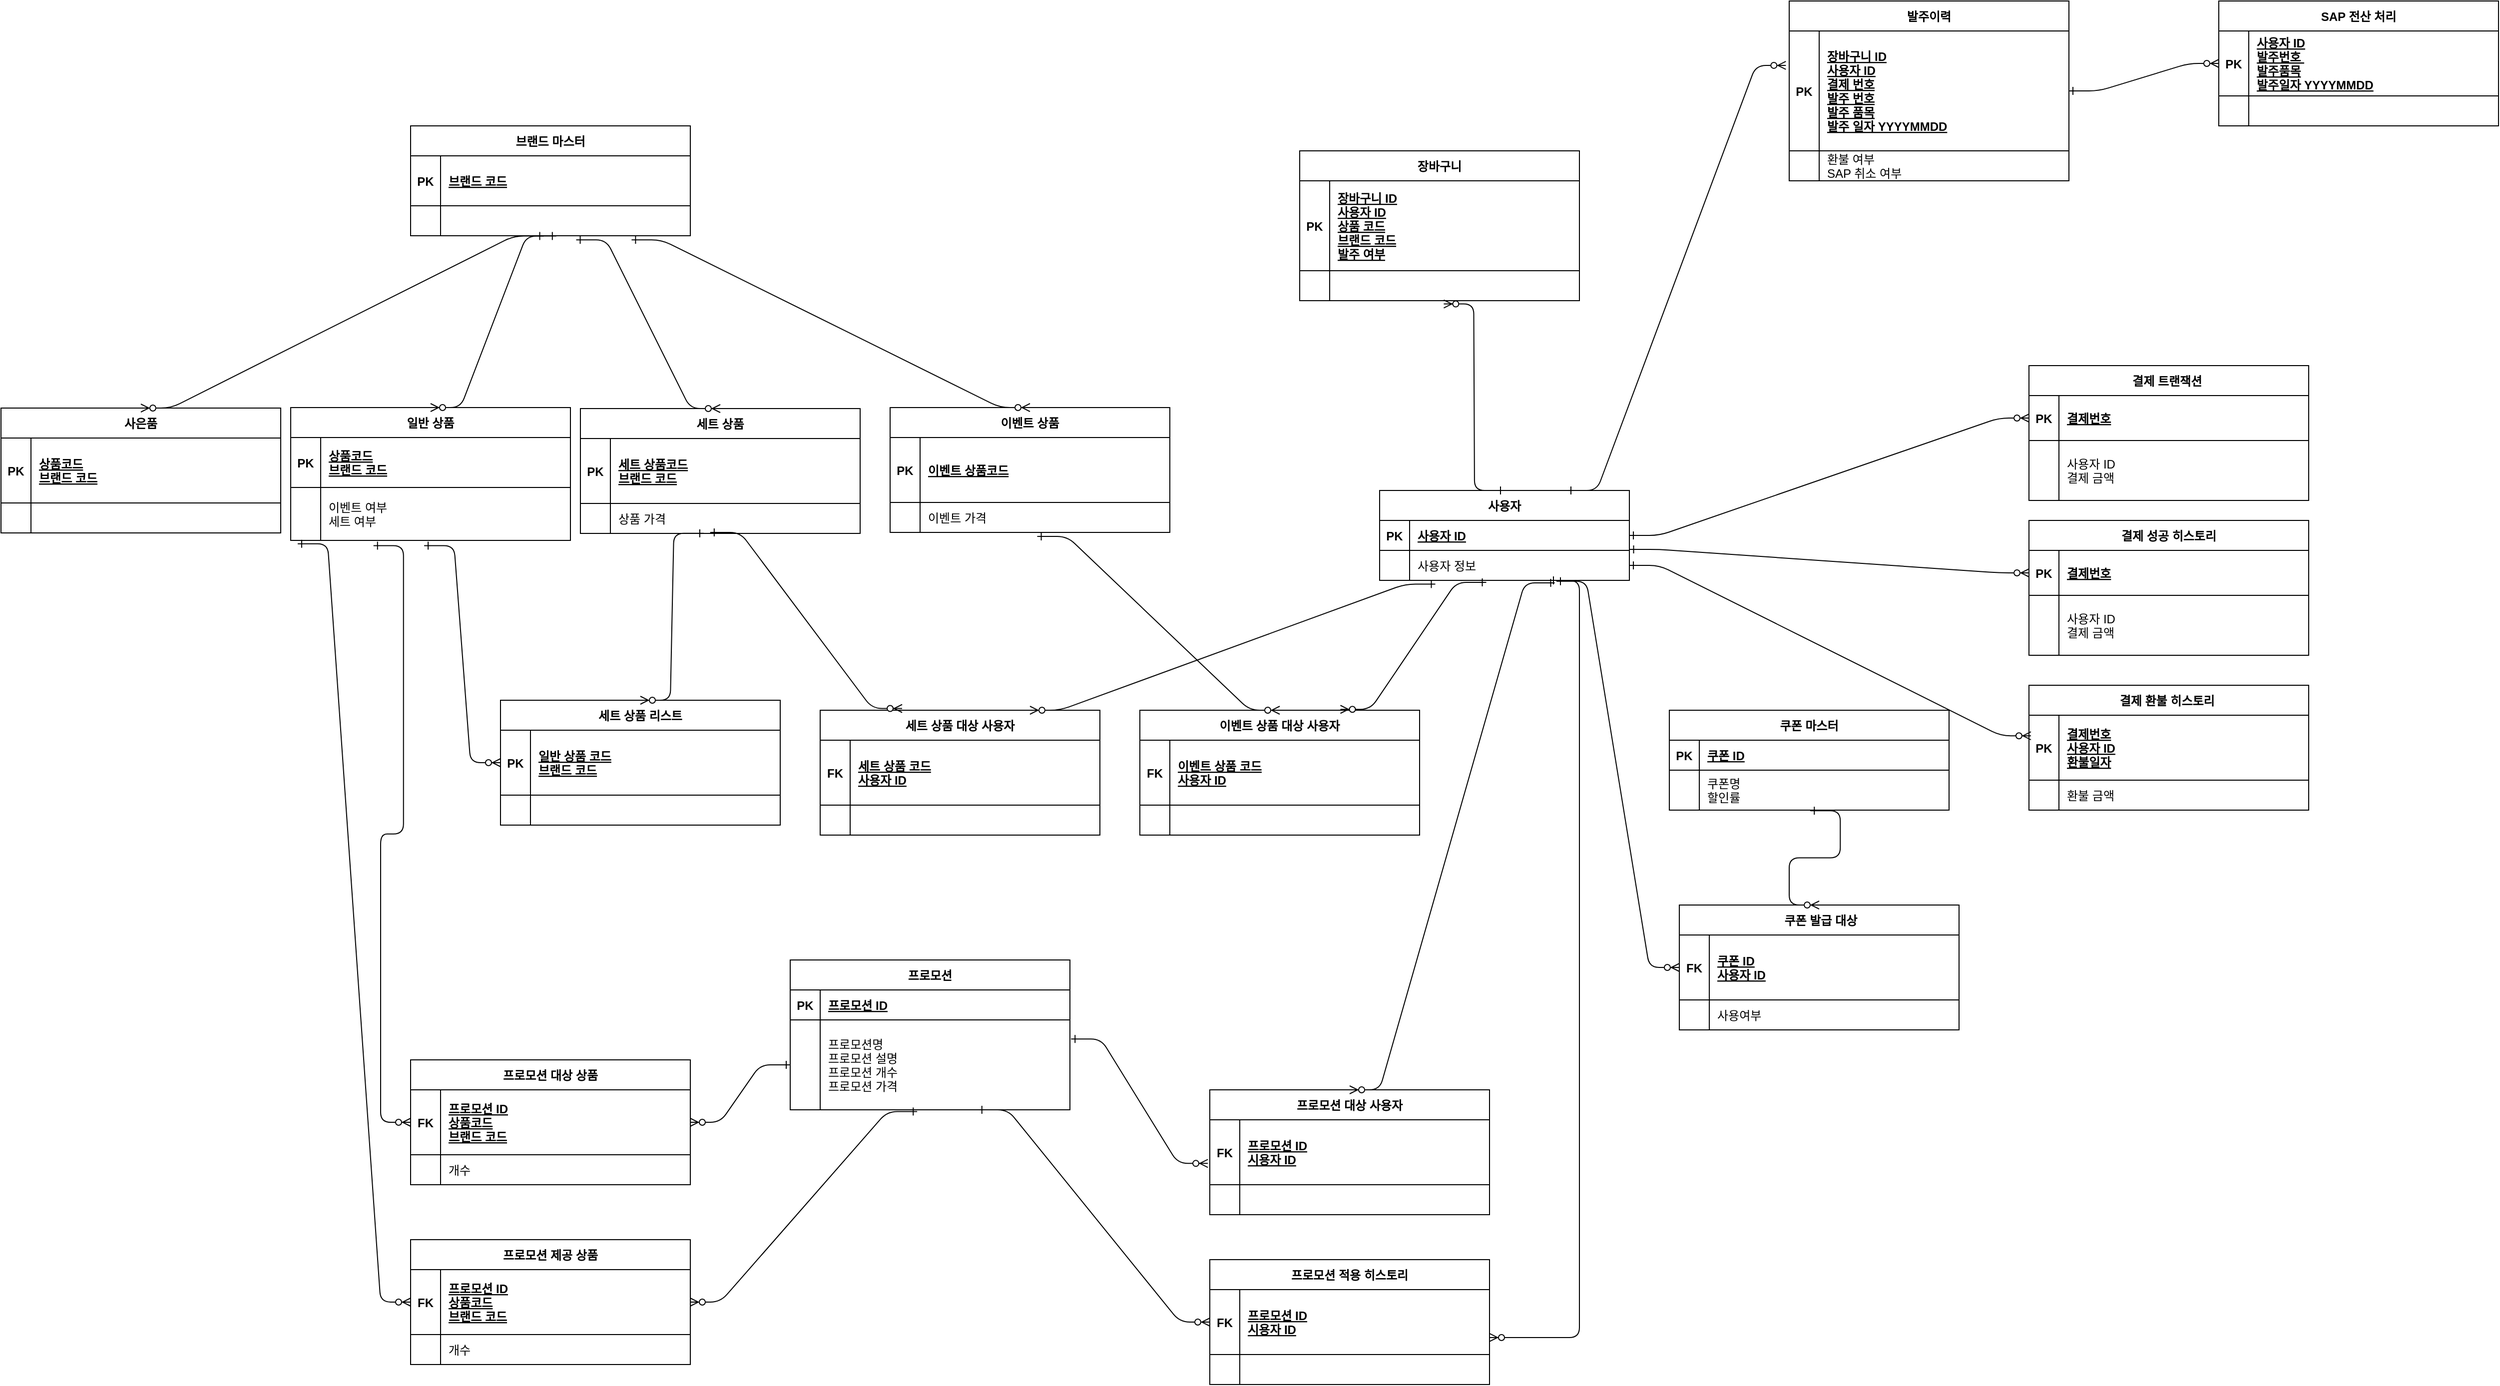 <mxfile version="20.2.6" type="device"><diagram id="R2lEEEUBdFMjLlhIrx00" name="Page-1"><mxGraphModel dx="3527" dy="1101" grid="1" gridSize="10" guides="1" tooltips="1" connect="1" arrows="1" fold="1" page="1" pageScale="1" pageWidth="850" pageHeight="1100" math="0" shadow="0" extFonts="Permanent Marker^https://fonts.googleapis.com/css?family=Permanent+Marker"><root><mxCell id="0"/><mxCell id="1" parent="0"/><mxCell id="C-vyLk0tnHw3VtMMgP7b-23" value="사용자" style="shape=table;startSize=30;container=1;collapsible=1;childLayout=tableLayout;fixedRows=1;rowLines=0;fontStyle=1;align=center;resizeLast=1;" parent="1" vertex="1"><mxGeometry x="1200" y="500" width="250" height="90" as="geometry"/></mxCell><mxCell id="C-vyLk0tnHw3VtMMgP7b-24" value="" style="shape=partialRectangle;collapsible=0;dropTarget=0;pointerEvents=0;fillColor=none;points=[[0,0.5],[1,0.5]];portConstraint=eastwest;top=0;left=0;right=0;bottom=1;" parent="C-vyLk0tnHw3VtMMgP7b-23" vertex="1"><mxGeometry y="30" width="250" height="30" as="geometry"/></mxCell><mxCell id="C-vyLk0tnHw3VtMMgP7b-25" value="PK" style="shape=partialRectangle;overflow=hidden;connectable=0;fillColor=none;top=0;left=0;bottom=0;right=0;fontStyle=1;" parent="C-vyLk0tnHw3VtMMgP7b-24" vertex="1"><mxGeometry width="30" height="30" as="geometry"><mxRectangle width="30" height="30" as="alternateBounds"/></mxGeometry></mxCell><mxCell id="C-vyLk0tnHw3VtMMgP7b-26" value="사용자 ID" style="shape=partialRectangle;overflow=hidden;connectable=0;fillColor=none;top=0;left=0;bottom=0;right=0;align=left;spacingLeft=6;fontStyle=5;" parent="C-vyLk0tnHw3VtMMgP7b-24" vertex="1"><mxGeometry x="30" width="220" height="30" as="geometry"><mxRectangle width="220" height="30" as="alternateBounds"/></mxGeometry></mxCell><mxCell id="C-vyLk0tnHw3VtMMgP7b-27" value="" style="shape=partialRectangle;collapsible=0;dropTarget=0;pointerEvents=0;fillColor=none;points=[[0,0.5],[1,0.5]];portConstraint=eastwest;top=0;left=0;right=0;bottom=0;" parent="C-vyLk0tnHw3VtMMgP7b-23" vertex="1"><mxGeometry y="60" width="250" height="30" as="geometry"/></mxCell><mxCell id="C-vyLk0tnHw3VtMMgP7b-28" value="" style="shape=partialRectangle;overflow=hidden;connectable=0;fillColor=none;top=0;left=0;bottom=0;right=0;" parent="C-vyLk0tnHw3VtMMgP7b-27" vertex="1"><mxGeometry width="30" height="30" as="geometry"><mxRectangle width="30" height="30" as="alternateBounds"/></mxGeometry></mxCell><mxCell id="C-vyLk0tnHw3VtMMgP7b-29" value="사용자 정보" style="shape=partialRectangle;overflow=hidden;connectable=0;fillColor=none;top=0;left=0;bottom=0;right=0;align=left;spacingLeft=6;" parent="C-vyLk0tnHw3VtMMgP7b-27" vertex="1"><mxGeometry x="30" width="220" height="30" as="geometry"><mxRectangle width="220" height="30" as="alternateBounds"/></mxGeometry></mxCell><mxCell id="IV7VWyqLtlEduymAiykD-1" value="결제 트랜잭션 " style="shape=table;startSize=30;container=1;collapsible=1;childLayout=tableLayout;fixedRows=1;rowLines=0;fontStyle=1;align=center;resizeLast=1;" vertex="1" parent="1"><mxGeometry x="1850" y="375" width="280" height="135" as="geometry"/></mxCell><mxCell id="IV7VWyqLtlEduymAiykD-2" value="" style="shape=partialRectangle;collapsible=0;dropTarget=0;pointerEvents=0;fillColor=none;points=[[0,0.5],[1,0.5]];portConstraint=eastwest;top=0;left=0;right=0;bottom=1;" vertex="1" parent="IV7VWyqLtlEduymAiykD-1"><mxGeometry y="30" width="280" height="45" as="geometry"/></mxCell><mxCell id="IV7VWyqLtlEduymAiykD-3" value="PK" style="shape=partialRectangle;overflow=hidden;connectable=0;fillColor=none;top=0;left=0;bottom=0;right=0;fontStyle=1;" vertex="1" parent="IV7VWyqLtlEduymAiykD-2"><mxGeometry width="30" height="45" as="geometry"><mxRectangle width="30" height="45" as="alternateBounds"/></mxGeometry></mxCell><mxCell id="IV7VWyqLtlEduymAiykD-4" value="결제번호" style="shape=partialRectangle;overflow=hidden;connectable=0;fillColor=none;top=0;left=0;bottom=0;right=0;align=left;spacingLeft=6;fontStyle=5;" vertex="1" parent="IV7VWyqLtlEduymAiykD-2"><mxGeometry x="30" width="250" height="45" as="geometry"><mxRectangle width="250" height="45" as="alternateBounds"/></mxGeometry></mxCell><mxCell id="IV7VWyqLtlEduymAiykD-5" value="" style="shape=partialRectangle;collapsible=0;dropTarget=0;pointerEvents=0;fillColor=none;points=[[0,0.5],[1,0.5]];portConstraint=eastwest;top=0;left=0;right=0;bottom=0;" vertex="1" parent="IV7VWyqLtlEduymAiykD-1"><mxGeometry y="75" width="280" height="60" as="geometry"/></mxCell><mxCell id="IV7VWyqLtlEduymAiykD-6" value="" style="shape=partialRectangle;overflow=hidden;connectable=0;fillColor=none;top=0;left=0;bottom=0;right=0;" vertex="1" parent="IV7VWyqLtlEduymAiykD-5"><mxGeometry width="30" height="60" as="geometry"><mxRectangle width="30" height="60" as="alternateBounds"/></mxGeometry></mxCell><mxCell id="IV7VWyqLtlEduymAiykD-7" value="사용자 ID&#10;결제 금액" style="shape=partialRectangle;overflow=hidden;connectable=0;fillColor=none;top=0;left=0;bottom=0;right=0;align=left;spacingLeft=6;" vertex="1" parent="IV7VWyqLtlEduymAiykD-5"><mxGeometry x="30" width="250" height="60" as="geometry"><mxRectangle width="250" height="60" as="alternateBounds"/></mxGeometry></mxCell><mxCell id="IV7VWyqLtlEduymAiykD-36" value="결제 환불 히스토리 " style="shape=table;startSize=30;container=1;collapsible=1;childLayout=tableLayout;fixedRows=1;rowLines=0;fontStyle=1;align=center;resizeLast=1;" vertex="1" parent="1"><mxGeometry x="1850" y="695" width="280" height="125" as="geometry"/></mxCell><mxCell id="IV7VWyqLtlEduymAiykD-37" value="" style="shape=partialRectangle;collapsible=0;dropTarget=0;pointerEvents=0;fillColor=none;points=[[0,0.5],[1,0.5]];portConstraint=eastwest;top=0;left=0;right=0;bottom=1;" vertex="1" parent="IV7VWyqLtlEduymAiykD-36"><mxGeometry y="30" width="280" height="65" as="geometry"/></mxCell><mxCell id="IV7VWyqLtlEduymAiykD-38" value="PK" style="shape=partialRectangle;overflow=hidden;connectable=0;fillColor=none;top=0;left=0;bottom=0;right=0;fontStyle=1;" vertex="1" parent="IV7VWyqLtlEduymAiykD-37"><mxGeometry width="30" height="65" as="geometry"><mxRectangle width="30" height="65" as="alternateBounds"/></mxGeometry></mxCell><mxCell id="IV7VWyqLtlEduymAiykD-39" value="결제번호&#10;사용자 ID&#10;환불일자" style="shape=partialRectangle;overflow=hidden;connectable=0;fillColor=none;top=0;left=0;bottom=0;right=0;align=left;spacingLeft=6;fontStyle=5;" vertex="1" parent="IV7VWyqLtlEduymAiykD-37"><mxGeometry x="30" width="250" height="65" as="geometry"><mxRectangle width="250" height="65" as="alternateBounds"/></mxGeometry></mxCell><mxCell id="IV7VWyqLtlEduymAiykD-40" value="" style="shape=partialRectangle;collapsible=0;dropTarget=0;pointerEvents=0;fillColor=none;points=[[0,0.5],[1,0.5]];portConstraint=eastwest;top=0;left=0;right=0;bottom=0;" vertex="1" parent="IV7VWyqLtlEduymAiykD-36"><mxGeometry y="95" width="280" height="30" as="geometry"/></mxCell><mxCell id="IV7VWyqLtlEduymAiykD-41" value="" style="shape=partialRectangle;overflow=hidden;connectable=0;fillColor=none;top=0;left=0;bottom=0;right=0;" vertex="1" parent="IV7VWyqLtlEduymAiykD-40"><mxGeometry width="30" height="30" as="geometry"><mxRectangle width="30" height="30" as="alternateBounds"/></mxGeometry></mxCell><mxCell id="IV7VWyqLtlEduymAiykD-42" value="환불 금액" style="shape=partialRectangle;overflow=hidden;connectable=0;fillColor=none;top=0;left=0;bottom=0;right=0;align=left;spacingLeft=6;" vertex="1" parent="IV7VWyqLtlEduymAiykD-40"><mxGeometry x="30" width="250" height="30" as="geometry"><mxRectangle width="250" height="30" as="alternateBounds"/></mxGeometry></mxCell><mxCell id="IV7VWyqLtlEduymAiykD-54" value="사은품" style="shape=table;startSize=30;container=1;collapsible=1;childLayout=tableLayout;fixedRows=1;rowLines=0;fontStyle=1;align=center;resizeLast=1;" vertex="1" parent="1"><mxGeometry x="-180" y="417.5" width="280" height="125" as="geometry"/></mxCell><mxCell id="IV7VWyqLtlEduymAiykD-55" value="" style="shape=partialRectangle;collapsible=0;dropTarget=0;pointerEvents=0;fillColor=none;points=[[0,0.5],[1,0.5]];portConstraint=eastwest;top=0;left=0;right=0;bottom=1;" vertex="1" parent="IV7VWyqLtlEduymAiykD-54"><mxGeometry y="30" width="280" height="65" as="geometry"/></mxCell><mxCell id="IV7VWyqLtlEduymAiykD-56" value="PK" style="shape=partialRectangle;overflow=hidden;connectable=0;fillColor=none;top=0;left=0;bottom=0;right=0;fontStyle=1;" vertex="1" parent="IV7VWyqLtlEduymAiykD-55"><mxGeometry width="30" height="65" as="geometry"><mxRectangle width="30" height="65" as="alternateBounds"/></mxGeometry></mxCell><mxCell id="IV7VWyqLtlEduymAiykD-57" value="상품코드&#10;브랜드 코드" style="shape=partialRectangle;overflow=hidden;connectable=0;fillColor=none;top=0;left=0;bottom=0;right=0;align=left;spacingLeft=6;fontStyle=5;" vertex="1" parent="IV7VWyqLtlEduymAiykD-55"><mxGeometry x="30" width="250" height="65" as="geometry"><mxRectangle width="250" height="65" as="alternateBounds"/></mxGeometry></mxCell><mxCell id="IV7VWyqLtlEduymAiykD-58" value="" style="shape=partialRectangle;collapsible=0;dropTarget=0;pointerEvents=0;fillColor=none;points=[[0,0.5],[1,0.5]];portConstraint=eastwest;top=0;left=0;right=0;bottom=0;" vertex="1" parent="IV7VWyqLtlEduymAiykD-54"><mxGeometry y="95" width="280" height="30" as="geometry"/></mxCell><mxCell id="IV7VWyqLtlEduymAiykD-59" value="" style="shape=partialRectangle;overflow=hidden;connectable=0;fillColor=none;top=0;left=0;bottom=0;right=0;" vertex="1" parent="IV7VWyqLtlEduymAiykD-58"><mxGeometry width="30" height="30" as="geometry"><mxRectangle width="30" height="30" as="alternateBounds"/></mxGeometry></mxCell><mxCell id="IV7VWyqLtlEduymAiykD-60" value="" style="shape=partialRectangle;overflow=hidden;connectable=0;fillColor=none;top=0;left=0;bottom=0;right=0;align=left;spacingLeft=6;" vertex="1" parent="IV7VWyqLtlEduymAiykD-58"><mxGeometry x="30" width="250" height="30" as="geometry"><mxRectangle width="250" height="30" as="alternateBounds"/></mxGeometry></mxCell><mxCell id="IV7VWyqLtlEduymAiykD-75" value="이벤트 상품" style="shape=table;startSize=30;container=1;collapsible=1;childLayout=tableLayout;fixedRows=1;rowLines=0;fontStyle=1;align=center;resizeLast=1;" vertex="1" parent="1"><mxGeometry x="710" y="417" width="280" height="125" as="geometry"/></mxCell><mxCell id="IV7VWyqLtlEduymAiykD-76" value="" style="shape=partialRectangle;collapsible=0;dropTarget=0;pointerEvents=0;fillColor=none;points=[[0,0.5],[1,0.5]];portConstraint=eastwest;top=0;left=0;right=0;bottom=1;" vertex="1" parent="IV7VWyqLtlEduymAiykD-75"><mxGeometry y="30" width="280" height="65" as="geometry"/></mxCell><mxCell id="IV7VWyqLtlEduymAiykD-77" value="PK" style="shape=partialRectangle;overflow=hidden;connectable=0;fillColor=none;top=0;left=0;bottom=0;right=0;fontStyle=1;" vertex="1" parent="IV7VWyqLtlEduymAiykD-76"><mxGeometry width="30" height="65" as="geometry"><mxRectangle width="30" height="65" as="alternateBounds"/></mxGeometry></mxCell><mxCell id="IV7VWyqLtlEduymAiykD-78" value="이벤트 상품코드" style="shape=partialRectangle;overflow=hidden;connectable=0;fillColor=none;top=0;left=0;bottom=0;right=0;align=left;spacingLeft=6;fontStyle=5;" vertex="1" parent="IV7VWyqLtlEduymAiykD-76"><mxGeometry x="30" width="250" height="65" as="geometry"><mxRectangle width="250" height="65" as="alternateBounds"/></mxGeometry></mxCell><mxCell id="IV7VWyqLtlEduymAiykD-79" value="" style="shape=partialRectangle;collapsible=0;dropTarget=0;pointerEvents=0;fillColor=none;points=[[0,0.5],[1,0.5]];portConstraint=eastwest;top=0;left=0;right=0;bottom=0;" vertex="1" parent="IV7VWyqLtlEduymAiykD-75"><mxGeometry y="95" width="280" height="30" as="geometry"/></mxCell><mxCell id="IV7VWyqLtlEduymAiykD-80" value="" style="shape=partialRectangle;overflow=hidden;connectable=0;fillColor=none;top=0;left=0;bottom=0;right=0;" vertex="1" parent="IV7VWyqLtlEduymAiykD-79"><mxGeometry width="30" height="30" as="geometry"><mxRectangle width="30" height="30" as="alternateBounds"/></mxGeometry></mxCell><mxCell id="IV7VWyqLtlEduymAiykD-81" value="이벤트 가격" style="shape=partialRectangle;overflow=hidden;connectable=0;fillColor=none;top=0;left=0;bottom=0;right=0;align=left;spacingLeft=6;" vertex="1" parent="IV7VWyqLtlEduymAiykD-79"><mxGeometry x="30" width="250" height="30" as="geometry"><mxRectangle width="250" height="30" as="alternateBounds"/></mxGeometry></mxCell><mxCell id="IV7VWyqLtlEduymAiykD-82" value="세트 상품" style="shape=table;startSize=30;container=1;collapsible=1;childLayout=tableLayout;fixedRows=1;rowLines=0;fontStyle=1;align=center;resizeLast=1;" vertex="1" parent="1"><mxGeometry x="400" y="418" width="280" height="125" as="geometry"/></mxCell><mxCell id="IV7VWyqLtlEduymAiykD-83" value="" style="shape=partialRectangle;collapsible=0;dropTarget=0;pointerEvents=0;fillColor=none;points=[[0,0.5],[1,0.5]];portConstraint=eastwest;top=0;left=0;right=0;bottom=1;" vertex="1" parent="IV7VWyqLtlEduymAiykD-82"><mxGeometry y="30" width="280" height="65" as="geometry"/></mxCell><mxCell id="IV7VWyqLtlEduymAiykD-84" value="PK" style="shape=partialRectangle;overflow=hidden;connectable=0;fillColor=none;top=0;left=0;bottom=0;right=0;fontStyle=1;" vertex="1" parent="IV7VWyqLtlEduymAiykD-83"><mxGeometry width="30" height="65" as="geometry"><mxRectangle width="30" height="65" as="alternateBounds"/></mxGeometry></mxCell><mxCell id="IV7VWyqLtlEduymAiykD-85" value="세트 상품코드&#10;브랜드 코드" style="shape=partialRectangle;overflow=hidden;connectable=0;fillColor=none;top=0;left=0;bottom=0;right=0;align=left;spacingLeft=6;fontStyle=5;" vertex="1" parent="IV7VWyqLtlEduymAiykD-83"><mxGeometry x="30" width="250" height="65" as="geometry"><mxRectangle width="250" height="65" as="alternateBounds"/></mxGeometry></mxCell><mxCell id="IV7VWyqLtlEduymAiykD-86" value="" style="shape=partialRectangle;collapsible=0;dropTarget=0;pointerEvents=0;fillColor=none;points=[[0,0.5],[1,0.5]];portConstraint=eastwest;top=0;left=0;right=0;bottom=0;" vertex="1" parent="IV7VWyqLtlEduymAiykD-82"><mxGeometry y="95" width="280" height="30" as="geometry"/></mxCell><mxCell id="IV7VWyqLtlEduymAiykD-87" value="" style="shape=partialRectangle;overflow=hidden;connectable=0;fillColor=none;top=0;left=0;bottom=0;right=0;" vertex="1" parent="IV7VWyqLtlEduymAiykD-86"><mxGeometry width="30" height="30" as="geometry"><mxRectangle width="30" height="30" as="alternateBounds"/></mxGeometry></mxCell><mxCell id="IV7VWyqLtlEduymAiykD-88" value="상품 가격" style="shape=partialRectangle;overflow=hidden;connectable=0;fillColor=none;top=0;left=0;bottom=0;right=0;align=left;spacingLeft=6;" vertex="1" parent="IV7VWyqLtlEduymAiykD-86"><mxGeometry x="30" width="250" height="30" as="geometry"><mxRectangle width="250" height="30" as="alternateBounds"/></mxGeometry></mxCell><mxCell id="IV7VWyqLtlEduymAiykD-89" value="쿠폰 마스터" style="shape=table;startSize=30;container=1;collapsible=1;childLayout=tableLayout;fixedRows=1;rowLines=0;fontStyle=1;align=center;resizeLast=1;" vertex="1" parent="1"><mxGeometry x="1490" y="720" width="280" height="100" as="geometry"/></mxCell><mxCell id="IV7VWyqLtlEduymAiykD-90" value="" style="shape=partialRectangle;collapsible=0;dropTarget=0;pointerEvents=0;fillColor=none;points=[[0,0.5],[1,0.5]];portConstraint=eastwest;top=0;left=0;right=0;bottom=1;" vertex="1" parent="IV7VWyqLtlEduymAiykD-89"><mxGeometry y="30" width="280" height="30" as="geometry"/></mxCell><mxCell id="IV7VWyqLtlEduymAiykD-91" value="PK" style="shape=partialRectangle;overflow=hidden;connectable=0;fillColor=none;top=0;left=0;bottom=0;right=0;fontStyle=1;" vertex="1" parent="IV7VWyqLtlEduymAiykD-90"><mxGeometry width="30" height="30" as="geometry"><mxRectangle width="30" height="30" as="alternateBounds"/></mxGeometry></mxCell><mxCell id="IV7VWyqLtlEduymAiykD-92" value="쿠폰 ID" style="shape=partialRectangle;overflow=hidden;connectable=0;fillColor=none;top=0;left=0;bottom=0;right=0;align=left;spacingLeft=6;fontStyle=5;" vertex="1" parent="IV7VWyqLtlEduymAiykD-90"><mxGeometry x="30" width="250" height="30" as="geometry"><mxRectangle width="250" height="30" as="alternateBounds"/></mxGeometry></mxCell><mxCell id="IV7VWyqLtlEduymAiykD-93" value="" style="shape=partialRectangle;collapsible=0;dropTarget=0;pointerEvents=0;fillColor=none;points=[[0,0.5],[1,0.5]];portConstraint=eastwest;top=0;left=0;right=0;bottom=0;" vertex="1" parent="IV7VWyqLtlEduymAiykD-89"><mxGeometry y="60" width="280" height="40" as="geometry"/></mxCell><mxCell id="IV7VWyqLtlEduymAiykD-94" value="" style="shape=partialRectangle;overflow=hidden;connectable=0;fillColor=none;top=0;left=0;bottom=0;right=0;" vertex="1" parent="IV7VWyqLtlEduymAiykD-93"><mxGeometry width="30" height="40" as="geometry"><mxRectangle width="30" height="40" as="alternateBounds"/></mxGeometry></mxCell><mxCell id="IV7VWyqLtlEduymAiykD-95" value="쿠폰명&#10;할인률" style="shape=partialRectangle;overflow=hidden;connectable=0;fillColor=none;top=0;left=0;bottom=0;right=0;align=left;spacingLeft=6;" vertex="1" parent="IV7VWyqLtlEduymAiykD-93"><mxGeometry x="30" width="250" height="40" as="geometry"><mxRectangle width="250" height="40" as="alternateBounds"/></mxGeometry></mxCell><mxCell id="IV7VWyqLtlEduymAiykD-103" value="발주이력" style="shape=table;startSize=30;container=1;collapsible=1;childLayout=tableLayout;fixedRows=1;rowLines=0;fontStyle=1;align=center;resizeLast=1;" vertex="1" parent="1"><mxGeometry x="1610" y="10" width="280" height="180" as="geometry"/></mxCell><mxCell id="IV7VWyqLtlEduymAiykD-104" value="" style="shape=partialRectangle;collapsible=0;dropTarget=0;pointerEvents=0;fillColor=none;points=[[0,0.5],[1,0.5]];portConstraint=eastwest;top=0;left=0;right=0;bottom=1;" vertex="1" parent="IV7VWyqLtlEduymAiykD-103"><mxGeometry y="30" width="280" height="120" as="geometry"/></mxCell><mxCell id="IV7VWyqLtlEduymAiykD-105" value="PK" style="shape=partialRectangle;overflow=hidden;connectable=0;fillColor=none;top=0;left=0;bottom=0;right=0;fontStyle=1;" vertex="1" parent="IV7VWyqLtlEduymAiykD-104"><mxGeometry width="30" height="120" as="geometry"><mxRectangle width="30" height="120" as="alternateBounds"/></mxGeometry></mxCell><mxCell id="IV7VWyqLtlEduymAiykD-106" value="장바구니 ID&#10;사용자 ID&#10;결제 번호&#10;발주 번호&#10;발주 품목&#10;발주 일자 YYYYMMDD" style="shape=partialRectangle;overflow=hidden;connectable=0;fillColor=none;top=0;left=0;bottom=0;right=0;align=left;spacingLeft=6;fontStyle=5;" vertex="1" parent="IV7VWyqLtlEduymAiykD-104"><mxGeometry x="30" width="250" height="120" as="geometry"><mxRectangle width="250" height="120" as="alternateBounds"/></mxGeometry></mxCell><mxCell id="IV7VWyqLtlEduymAiykD-107" value="" style="shape=partialRectangle;collapsible=0;dropTarget=0;pointerEvents=0;fillColor=none;points=[[0,0.5],[1,0.5]];portConstraint=eastwest;top=0;left=0;right=0;bottom=0;" vertex="1" parent="IV7VWyqLtlEduymAiykD-103"><mxGeometry y="150" width="280" height="30" as="geometry"/></mxCell><mxCell id="IV7VWyqLtlEduymAiykD-108" value="" style="shape=partialRectangle;overflow=hidden;connectable=0;fillColor=none;top=0;left=0;bottom=0;right=0;" vertex="1" parent="IV7VWyqLtlEduymAiykD-107"><mxGeometry width="30" height="30" as="geometry"><mxRectangle width="30" height="30" as="alternateBounds"/></mxGeometry></mxCell><mxCell id="IV7VWyqLtlEduymAiykD-109" value="환불 여부&#10;SAP 취소 여부" style="shape=partialRectangle;overflow=hidden;connectable=0;fillColor=none;top=0;left=0;bottom=0;right=0;align=left;spacingLeft=6;" vertex="1" parent="IV7VWyqLtlEduymAiykD-107"><mxGeometry x="30" width="250" height="30" as="geometry"><mxRectangle width="250" height="30" as="alternateBounds"/></mxGeometry></mxCell><mxCell id="IV7VWyqLtlEduymAiykD-110" value="" style="edgeStyle=entityRelationEdgeStyle;endArrow=ERzeroToMany;startArrow=ERone;endFill=1;startFill=0;entryX=0.5;entryY=0;entryDx=0;entryDy=0;exitX=0.476;exitY=1.008;exitDx=0;exitDy=0;exitPerimeter=0;" edge="1" parent="1" source="IV7VWyqLtlEduymAiykD-158" target="IV7VWyqLtlEduymAiykD-54"><mxGeometry width="100" height="100" relative="1" as="geometry"><mxPoint x="140" y="130" as="sourcePoint"/><mxPoint x="231.12" y="44.52" as="targetPoint"/></mxGeometry></mxCell><mxCell id="IV7VWyqLtlEduymAiykD-111" value="프로모션" style="shape=table;startSize=30;container=1;collapsible=1;childLayout=tableLayout;fixedRows=1;rowLines=0;fontStyle=1;align=center;resizeLast=1;" vertex="1" parent="1"><mxGeometry x="610" y="970" width="280" height="150" as="geometry"/></mxCell><mxCell id="IV7VWyqLtlEduymAiykD-112" value="" style="shape=partialRectangle;collapsible=0;dropTarget=0;pointerEvents=0;fillColor=none;points=[[0,0.5],[1,0.5]];portConstraint=eastwest;top=0;left=0;right=0;bottom=1;" vertex="1" parent="IV7VWyqLtlEduymAiykD-111"><mxGeometry y="30" width="280" height="30" as="geometry"/></mxCell><mxCell id="IV7VWyqLtlEduymAiykD-113" value="PK" style="shape=partialRectangle;overflow=hidden;connectable=0;fillColor=none;top=0;left=0;bottom=0;right=0;fontStyle=1;" vertex="1" parent="IV7VWyqLtlEduymAiykD-112"><mxGeometry width="30" height="30" as="geometry"><mxRectangle width="30" height="30" as="alternateBounds"/></mxGeometry></mxCell><mxCell id="IV7VWyqLtlEduymAiykD-114" value="프로모션 ID" style="shape=partialRectangle;overflow=hidden;connectable=0;fillColor=none;top=0;left=0;bottom=0;right=0;align=left;spacingLeft=6;fontStyle=5;" vertex="1" parent="IV7VWyqLtlEduymAiykD-112"><mxGeometry x="30" width="250" height="30" as="geometry"><mxRectangle width="250" height="30" as="alternateBounds"/></mxGeometry></mxCell><mxCell id="IV7VWyqLtlEduymAiykD-115" value="" style="shape=partialRectangle;collapsible=0;dropTarget=0;pointerEvents=0;fillColor=none;points=[[0,0.5],[1,0.5]];portConstraint=eastwest;top=0;left=0;right=0;bottom=0;" vertex="1" parent="IV7VWyqLtlEduymAiykD-111"><mxGeometry y="60" width="280" height="90" as="geometry"/></mxCell><mxCell id="IV7VWyqLtlEduymAiykD-116" value="" style="shape=partialRectangle;overflow=hidden;connectable=0;fillColor=none;top=0;left=0;bottom=0;right=0;" vertex="1" parent="IV7VWyqLtlEduymAiykD-115"><mxGeometry width="30" height="90" as="geometry"><mxRectangle width="30" height="90" as="alternateBounds"/></mxGeometry></mxCell><mxCell id="IV7VWyqLtlEduymAiykD-117" value="프로모션명&#10;프로모션 설명&#10;프로모션 개수&#10;프로모션 가격" style="shape=partialRectangle;overflow=hidden;connectable=0;fillColor=none;top=0;left=0;bottom=0;right=0;align=left;spacingLeft=6;" vertex="1" parent="IV7VWyqLtlEduymAiykD-115"><mxGeometry x="30" width="250" height="90" as="geometry"><mxRectangle width="250" height="90" as="alternateBounds"/></mxGeometry></mxCell><mxCell id="IV7VWyqLtlEduymAiykD-118" value="프로모션 대상 상품" style="shape=table;startSize=30;container=1;collapsible=1;childLayout=tableLayout;fixedRows=1;rowLines=0;fontStyle=1;align=center;resizeLast=1;" vertex="1" parent="1"><mxGeometry x="230" y="1070" width="280" height="125" as="geometry"/></mxCell><mxCell id="IV7VWyqLtlEduymAiykD-119" value="" style="shape=partialRectangle;collapsible=0;dropTarget=0;pointerEvents=0;fillColor=none;points=[[0,0.5],[1,0.5]];portConstraint=eastwest;top=0;left=0;right=0;bottom=1;" vertex="1" parent="IV7VWyqLtlEduymAiykD-118"><mxGeometry y="30" width="280" height="65" as="geometry"/></mxCell><mxCell id="IV7VWyqLtlEduymAiykD-120" value="FK" style="shape=partialRectangle;overflow=hidden;connectable=0;fillColor=none;top=0;left=0;bottom=0;right=0;fontStyle=1;" vertex="1" parent="IV7VWyqLtlEduymAiykD-119"><mxGeometry width="30" height="65" as="geometry"><mxRectangle width="30" height="65" as="alternateBounds"/></mxGeometry></mxCell><mxCell id="IV7VWyqLtlEduymAiykD-121" value="프로모션 ID&#10;상품코드&#10;브랜드 코드" style="shape=partialRectangle;overflow=hidden;connectable=0;fillColor=none;top=0;left=0;bottom=0;right=0;align=left;spacingLeft=6;fontStyle=5;" vertex="1" parent="IV7VWyqLtlEduymAiykD-119"><mxGeometry x="30" width="250" height="65" as="geometry"><mxRectangle width="250" height="65" as="alternateBounds"/></mxGeometry></mxCell><mxCell id="IV7VWyqLtlEduymAiykD-122" value="" style="shape=partialRectangle;collapsible=0;dropTarget=0;pointerEvents=0;fillColor=none;points=[[0,0.5],[1,0.5]];portConstraint=eastwest;top=0;left=0;right=0;bottom=0;" vertex="1" parent="IV7VWyqLtlEduymAiykD-118"><mxGeometry y="95" width="280" height="30" as="geometry"/></mxCell><mxCell id="IV7VWyqLtlEduymAiykD-123" value="" style="shape=partialRectangle;overflow=hidden;connectable=0;fillColor=none;top=0;left=0;bottom=0;right=0;" vertex="1" parent="IV7VWyqLtlEduymAiykD-122"><mxGeometry width="30" height="30" as="geometry"><mxRectangle width="30" height="30" as="alternateBounds"/></mxGeometry></mxCell><mxCell id="IV7VWyqLtlEduymAiykD-124" value="개수" style="shape=partialRectangle;overflow=hidden;connectable=0;fillColor=none;top=0;left=0;bottom=0;right=0;align=left;spacingLeft=6;" vertex="1" parent="IV7VWyqLtlEduymAiykD-122"><mxGeometry x="30" width="250" height="30" as="geometry"><mxRectangle width="250" height="30" as="alternateBounds"/></mxGeometry></mxCell><mxCell id="IV7VWyqLtlEduymAiykD-125" value="일반 상품" style="shape=table;startSize=30;container=1;collapsible=1;childLayout=tableLayout;fixedRows=1;rowLines=0;fontStyle=1;align=center;resizeLast=1;" vertex="1" parent="1"><mxGeometry x="110" y="417" width="280" height="133" as="geometry"/></mxCell><mxCell id="IV7VWyqLtlEduymAiykD-126" value="" style="shape=partialRectangle;collapsible=0;dropTarget=0;pointerEvents=0;fillColor=none;points=[[0,0.5],[1,0.5]];portConstraint=eastwest;top=0;left=0;right=0;bottom=1;" vertex="1" parent="IV7VWyqLtlEduymAiykD-125"><mxGeometry y="30" width="280" height="50" as="geometry"/></mxCell><mxCell id="IV7VWyqLtlEduymAiykD-127" value="PK" style="shape=partialRectangle;overflow=hidden;connectable=0;fillColor=none;top=0;left=0;bottom=0;right=0;fontStyle=1;" vertex="1" parent="IV7VWyqLtlEduymAiykD-126"><mxGeometry width="30" height="50" as="geometry"><mxRectangle width="30" height="50" as="alternateBounds"/></mxGeometry></mxCell><mxCell id="IV7VWyqLtlEduymAiykD-128" value="상품코드&#10;브랜드 코드" style="shape=partialRectangle;overflow=hidden;connectable=0;fillColor=none;top=0;left=0;bottom=0;right=0;align=left;spacingLeft=6;fontStyle=5;" vertex="1" parent="IV7VWyqLtlEduymAiykD-126"><mxGeometry x="30" width="250" height="50" as="geometry"><mxRectangle width="250" height="50" as="alternateBounds"/></mxGeometry></mxCell><mxCell id="IV7VWyqLtlEduymAiykD-129" value="" style="shape=partialRectangle;collapsible=0;dropTarget=0;pointerEvents=0;fillColor=none;points=[[0,0.5],[1,0.5]];portConstraint=eastwest;top=0;left=0;right=0;bottom=0;" vertex="1" parent="IV7VWyqLtlEduymAiykD-125"><mxGeometry y="80" width="280" height="53" as="geometry"/></mxCell><mxCell id="IV7VWyqLtlEduymAiykD-130" value="" style="shape=partialRectangle;overflow=hidden;connectable=0;fillColor=none;top=0;left=0;bottom=0;right=0;" vertex="1" parent="IV7VWyqLtlEduymAiykD-129"><mxGeometry width="30" height="53" as="geometry"><mxRectangle width="30" height="53" as="alternateBounds"/></mxGeometry></mxCell><mxCell id="IV7VWyqLtlEduymAiykD-131" value="이벤트 여부&#10;세트 여부" style="shape=partialRectangle;overflow=hidden;connectable=0;fillColor=none;top=0;left=0;bottom=0;right=0;align=left;spacingLeft=6;" vertex="1" parent="IV7VWyqLtlEduymAiykD-129"><mxGeometry x="30" width="250" height="53" as="geometry"><mxRectangle width="250" height="53" as="alternateBounds"/></mxGeometry></mxCell><mxCell id="IV7VWyqLtlEduymAiykD-133" value="세트 상품 리스트" style="shape=table;startSize=30;container=1;collapsible=1;childLayout=tableLayout;fixedRows=1;rowLines=0;fontStyle=1;align=center;resizeLast=1;" vertex="1" parent="1"><mxGeometry x="320" y="710" width="280" height="125" as="geometry"/></mxCell><mxCell id="IV7VWyqLtlEduymAiykD-134" value="" style="shape=partialRectangle;collapsible=0;dropTarget=0;pointerEvents=0;fillColor=none;points=[[0,0.5],[1,0.5]];portConstraint=eastwest;top=0;left=0;right=0;bottom=1;" vertex="1" parent="IV7VWyqLtlEduymAiykD-133"><mxGeometry y="30" width="280" height="65" as="geometry"/></mxCell><mxCell id="IV7VWyqLtlEduymAiykD-135" value="PK" style="shape=partialRectangle;overflow=hidden;connectable=0;fillColor=none;top=0;left=0;bottom=0;right=0;fontStyle=1;" vertex="1" parent="IV7VWyqLtlEduymAiykD-134"><mxGeometry width="30" height="65" as="geometry"><mxRectangle width="30" height="65" as="alternateBounds"/></mxGeometry></mxCell><mxCell id="IV7VWyqLtlEduymAiykD-136" value="일반 상품 코드&#10;브랜드 코드" style="shape=partialRectangle;overflow=hidden;connectable=0;fillColor=none;top=0;left=0;bottom=0;right=0;align=left;spacingLeft=6;fontStyle=5;" vertex="1" parent="IV7VWyqLtlEduymAiykD-134"><mxGeometry x="30" width="250" height="65" as="geometry"><mxRectangle width="250" height="65" as="alternateBounds"/></mxGeometry></mxCell><mxCell id="IV7VWyqLtlEduymAiykD-137" value="" style="shape=partialRectangle;collapsible=0;dropTarget=0;pointerEvents=0;fillColor=none;points=[[0,0.5],[1,0.5]];portConstraint=eastwest;top=0;left=0;right=0;bottom=0;" vertex="1" parent="IV7VWyqLtlEduymAiykD-133"><mxGeometry y="95" width="280" height="30" as="geometry"/></mxCell><mxCell id="IV7VWyqLtlEduymAiykD-138" value="" style="shape=partialRectangle;overflow=hidden;connectable=0;fillColor=none;top=0;left=0;bottom=0;right=0;" vertex="1" parent="IV7VWyqLtlEduymAiykD-137"><mxGeometry width="30" height="30" as="geometry"><mxRectangle width="30" height="30" as="alternateBounds"/></mxGeometry></mxCell><mxCell id="IV7VWyqLtlEduymAiykD-139" value="" style="shape=partialRectangle;overflow=hidden;connectable=0;fillColor=none;top=0;left=0;bottom=0;right=0;align=left;spacingLeft=6;" vertex="1" parent="IV7VWyqLtlEduymAiykD-137"><mxGeometry x="30" width="250" height="30" as="geometry"><mxRectangle width="250" height="30" as="alternateBounds"/></mxGeometry></mxCell><mxCell id="IV7VWyqLtlEduymAiykD-147" value=" 쿠폰 발급 대상" style="shape=table;startSize=30;container=1;collapsible=1;childLayout=tableLayout;fixedRows=1;rowLines=0;fontStyle=1;align=center;resizeLast=1;" vertex="1" parent="1"><mxGeometry x="1500" y="915" width="280" height="125" as="geometry"/></mxCell><mxCell id="IV7VWyqLtlEduymAiykD-148" value="" style="shape=partialRectangle;collapsible=0;dropTarget=0;pointerEvents=0;fillColor=none;points=[[0,0.5],[1,0.5]];portConstraint=eastwest;top=0;left=0;right=0;bottom=1;" vertex="1" parent="IV7VWyqLtlEduymAiykD-147"><mxGeometry y="30" width="280" height="65" as="geometry"/></mxCell><mxCell id="IV7VWyqLtlEduymAiykD-149" value="FK" style="shape=partialRectangle;overflow=hidden;connectable=0;fillColor=none;top=0;left=0;bottom=0;right=0;fontStyle=1;" vertex="1" parent="IV7VWyqLtlEduymAiykD-148"><mxGeometry width="30" height="65" as="geometry"><mxRectangle width="30" height="65" as="alternateBounds"/></mxGeometry></mxCell><mxCell id="IV7VWyqLtlEduymAiykD-150" value="쿠폰 ID&#10;사용자 ID" style="shape=partialRectangle;overflow=hidden;connectable=0;fillColor=none;top=0;left=0;bottom=0;right=0;align=left;spacingLeft=6;fontStyle=5;" vertex="1" parent="IV7VWyqLtlEduymAiykD-148"><mxGeometry x="30" width="250" height="65" as="geometry"><mxRectangle width="250" height="65" as="alternateBounds"/></mxGeometry></mxCell><mxCell id="IV7VWyqLtlEduymAiykD-151" value="" style="shape=partialRectangle;collapsible=0;dropTarget=0;pointerEvents=0;fillColor=none;points=[[0,0.5],[1,0.5]];portConstraint=eastwest;top=0;left=0;right=0;bottom=0;" vertex="1" parent="IV7VWyqLtlEduymAiykD-147"><mxGeometry y="95" width="280" height="30" as="geometry"/></mxCell><mxCell id="IV7VWyqLtlEduymAiykD-152" value="" style="shape=partialRectangle;overflow=hidden;connectable=0;fillColor=none;top=0;left=0;bottom=0;right=0;" vertex="1" parent="IV7VWyqLtlEduymAiykD-151"><mxGeometry width="30" height="30" as="geometry"><mxRectangle width="30" height="30" as="alternateBounds"/></mxGeometry></mxCell><mxCell id="IV7VWyqLtlEduymAiykD-153" value="사용여부" style="shape=partialRectangle;overflow=hidden;connectable=0;fillColor=none;top=0;left=0;bottom=0;right=0;align=left;spacingLeft=6;" vertex="1" parent="IV7VWyqLtlEduymAiykD-151"><mxGeometry x="30" width="250" height="30" as="geometry"><mxRectangle width="250" height="30" as="alternateBounds"/></mxGeometry></mxCell><mxCell id="IV7VWyqLtlEduymAiykD-154" value="브랜드 마스터" style="shape=table;startSize=30;container=1;collapsible=1;childLayout=tableLayout;fixedRows=1;rowLines=0;fontStyle=1;align=center;resizeLast=1;" vertex="1" parent="1"><mxGeometry x="230" y="135" width="280" height="110" as="geometry"/></mxCell><mxCell id="IV7VWyqLtlEduymAiykD-155" value="" style="shape=partialRectangle;collapsible=0;dropTarget=0;pointerEvents=0;fillColor=none;points=[[0,0.5],[1,0.5]];portConstraint=eastwest;top=0;left=0;right=0;bottom=1;" vertex="1" parent="IV7VWyqLtlEduymAiykD-154"><mxGeometry y="30" width="280" height="50" as="geometry"/></mxCell><mxCell id="IV7VWyqLtlEduymAiykD-156" value="PK" style="shape=partialRectangle;overflow=hidden;connectable=0;fillColor=none;top=0;left=0;bottom=0;right=0;fontStyle=1;" vertex="1" parent="IV7VWyqLtlEduymAiykD-155"><mxGeometry width="30" height="50" as="geometry"><mxRectangle width="30" height="50" as="alternateBounds"/></mxGeometry></mxCell><mxCell id="IV7VWyqLtlEduymAiykD-157" value="브랜드 코드" style="shape=partialRectangle;overflow=hidden;connectable=0;fillColor=none;top=0;left=0;bottom=0;right=0;align=left;spacingLeft=6;fontStyle=5;" vertex="1" parent="IV7VWyqLtlEduymAiykD-155"><mxGeometry x="30" width="250" height="50" as="geometry"><mxRectangle width="250" height="50" as="alternateBounds"/></mxGeometry></mxCell><mxCell id="IV7VWyqLtlEduymAiykD-158" value="" style="shape=partialRectangle;collapsible=0;dropTarget=0;pointerEvents=0;fillColor=none;points=[[0,0.5],[1,0.5]];portConstraint=eastwest;top=0;left=0;right=0;bottom=0;" vertex="1" parent="IV7VWyqLtlEduymAiykD-154"><mxGeometry y="80" width="280" height="30" as="geometry"/></mxCell><mxCell id="IV7VWyqLtlEduymAiykD-159" value="" style="shape=partialRectangle;overflow=hidden;connectable=0;fillColor=none;top=0;left=0;bottom=0;right=0;" vertex="1" parent="IV7VWyqLtlEduymAiykD-158"><mxGeometry width="30" height="30" as="geometry"><mxRectangle width="30" height="30" as="alternateBounds"/></mxGeometry></mxCell><mxCell id="IV7VWyqLtlEduymAiykD-160" value="" style="shape=partialRectangle;overflow=hidden;connectable=0;fillColor=none;top=0;left=0;bottom=0;right=0;align=left;spacingLeft=6;" vertex="1" parent="IV7VWyqLtlEduymAiykD-158"><mxGeometry x="30" width="250" height="30" as="geometry"><mxRectangle width="250" height="30" as="alternateBounds"/></mxGeometry></mxCell><mxCell id="IV7VWyqLtlEduymAiykD-161" value="프로모션 대상 사용자" style="shape=table;startSize=30;container=1;collapsible=1;childLayout=tableLayout;fixedRows=1;rowLines=0;fontStyle=1;align=center;resizeLast=1;" vertex="1" parent="1"><mxGeometry x="1030" y="1100" width="280" height="125" as="geometry"/></mxCell><mxCell id="IV7VWyqLtlEduymAiykD-162" value="" style="shape=partialRectangle;collapsible=0;dropTarget=0;pointerEvents=0;fillColor=none;points=[[0,0.5],[1,0.5]];portConstraint=eastwest;top=0;left=0;right=0;bottom=1;" vertex="1" parent="IV7VWyqLtlEduymAiykD-161"><mxGeometry y="30" width="280" height="65" as="geometry"/></mxCell><mxCell id="IV7VWyqLtlEduymAiykD-163" value="FK" style="shape=partialRectangle;overflow=hidden;connectable=0;fillColor=none;top=0;left=0;bottom=0;right=0;fontStyle=1;" vertex="1" parent="IV7VWyqLtlEduymAiykD-162"><mxGeometry width="30" height="65" as="geometry"><mxRectangle width="30" height="65" as="alternateBounds"/></mxGeometry></mxCell><mxCell id="IV7VWyqLtlEduymAiykD-164" value="프로모션 ID&#10;시용자 ID" style="shape=partialRectangle;overflow=hidden;connectable=0;fillColor=none;top=0;left=0;bottom=0;right=0;align=left;spacingLeft=6;fontStyle=5;" vertex="1" parent="IV7VWyqLtlEduymAiykD-162"><mxGeometry x="30" width="250" height="65" as="geometry"><mxRectangle width="250" height="65" as="alternateBounds"/></mxGeometry></mxCell><mxCell id="IV7VWyqLtlEduymAiykD-165" value="" style="shape=partialRectangle;collapsible=0;dropTarget=0;pointerEvents=0;fillColor=none;points=[[0,0.5],[1,0.5]];portConstraint=eastwest;top=0;left=0;right=0;bottom=0;" vertex="1" parent="IV7VWyqLtlEduymAiykD-161"><mxGeometry y="95" width="280" height="30" as="geometry"/></mxCell><mxCell id="IV7VWyqLtlEduymAiykD-166" value="" style="shape=partialRectangle;overflow=hidden;connectable=0;fillColor=none;top=0;left=0;bottom=0;right=0;" vertex="1" parent="IV7VWyqLtlEduymAiykD-165"><mxGeometry width="30" height="30" as="geometry"><mxRectangle width="30" height="30" as="alternateBounds"/></mxGeometry></mxCell><mxCell id="IV7VWyqLtlEduymAiykD-167" value="" style="shape=partialRectangle;overflow=hidden;connectable=0;fillColor=none;top=0;left=0;bottom=0;right=0;align=left;spacingLeft=6;" vertex="1" parent="IV7VWyqLtlEduymAiykD-165"><mxGeometry x="30" width="250" height="30" as="geometry"><mxRectangle width="250" height="30" as="alternateBounds"/></mxGeometry></mxCell><mxCell id="IV7VWyqLtlEduymAiykD-168" value="결제 성공 히스토리" style="shape=table;startSize=30;container=1;collapsible=1;childLayout=tableLayout;fixedRows=1;rowLines=0;fontStyle=1;align=center;resizeLast=1;" vertex="1" parent="1"><mxGeometry x="1850" y="530" width="280" height="135" as="geometry"/></mxCell><mxCell id="IV7VWyqLtlEduymAiykD-169" value="" style="shape=partialRectangle;collapsible=0;dropTarget=0;pointerEvents=0;fillColor=none;points=[[0,0.5],[1,0.5]];portConstraint=eastwest;top=0;left=0;right=0;bottom=1;" vertex="1" parent="IV7VWyqLtlEduymAiykD-168"><mxGeometry y="30" width="280" height="45" as="geometry"/></mxCell><mxCell id="IV7VWyqLtlEduymAiykD-170" value="PK" style="shape=partialRectangle;overflow=hidden;connectable=0;fillColor=none;top=0;left=0;bottom=0;right=0;fontStyle=1;" vertex="1" parent="IV7VWyqLtlEduymAiykD-169"><mxGeometry width="30" height="45" as="geometry"><mxRectangle width="30" height="45" as="alternateBounds"/></mxGeometry></mxCell><mxCell id="IV7VWyqLtlEduymAiykD-171" value="결제번호" style="shape=partialRectangle;overflow=hidden;connectable=0;fillColor=none;top=0;left=0;bottom=0;right=0;align=left;spacingLeft=6;fontStyle=5;" vertex="1" parent="IV7VWyqLtlEduymAiykD-169"><mxGeometry x="30" width="250" height="45" as="geometry"><mxRectangle width="250" height="45" as="alternateBounds"/></mxGeometry></mxCell><mxCell id="IV7VWyqLtlEduymAiykD-172" value="" style="shape=partialRectangle;collapsible=0;dropTarget=0;pointerEvents=0;fillColor=none;points=[[0,0.5],[1,0.5]];portConstraint=eastwest;top=0;left=0;right=0;bottom=0;" vertex="1" parent="IV7VWyqLtlEduymAiykD-168"><mxGeometry y="75" width="280" height="60" as="geometry"/></mxCell><mxCell id="IV7VWyqLtlEduymAiykD-173" value="" style="shape=partialRectangle;overflow=hidden;connectable=0;fillColor=none;top=0;left=0;bottom=0;right=0;" vertex="1" parent="IV7VWyqLtlEduymAiykD-172"><mxGeometry width="30" height="60" as="geometry"><mxRectangle width="30" height="60" as="alternateBounds"/></mxGeometry></mxCell><mxCell id="IV7VWyqLtlEduymAiykD-174" value="사용자 ID&#10;결제 금액" style="shape=partialRectangle;overflow=hidden;connectable=0;fillColor=none;top=0;left=0;bottom=0;right=0;align=left;spacingLeft=6;" vertex="1" parent="IV7VWyqLtlEduymAiykD-172"><mxGeometry x="30" width="250" height="60" as="geometry"><mxRectangle width="250" height="60" as="alternateBounds"/></mxGeometry></mxCell><mxCell id="IV7VWyqLtlEduymAiykD-175" value="SAP 전산 처리" style="shape=table;startSize=30;container=1;collapsible=1;childLayout=tableLayout;fixedRows=1;rowLines=0;fontStyle=1;align=center;resizeLast=1;" vertex="1" parent="1"><mxGeometry x="2040" y="10" width="280" height="125" as="geometry"/></mxCell><mxCell id="IV7VWyqLtlEduymAiykD-176" value="" style="shape=partialRectangle;collapsible=0;dropTarget=0;pointerEvents=0;fillColor=none;points=[[0,0.5],[1,0.5]];portConstraint=eastwest;top=0;left=0;right=0;bottom=1;" vertex="1" parent="IV7VWyqLtlEduymAiykD-175"><mxGeometry y="30" width="280" height="65" as="geometry"/></mxCell><mxCell id="IV7VWyqLtlEduymAiykD-177" value="PK" style="shape=partialRectangle;overflow=hidden;connectable=0;fillColor=none;top=0;left=0;bottom=0;right=0;fontStyle=1;" vertex="1" parent="IV7VWyqLtlEduymAiykD-176"><mxGeometry width="30" height="65" as="geometry"><mxRectangle width="30" height="65" as="alternateBounds"/></mxGeometry></mxCell><mxCell id="IV7VWyqLtlEduymAiykD-178" value="사용자 ID&#10;발주번호 &#10;발주품목&#10;발주일자 YYYYMMDD" style="shape=partialRectangle;overflow=hidden;connectable=0;fillColor=none;top=0;left=0;bottom=0;right=0;align=left;spacingLeft=6;fontStyle=5;" vertex="1" parent="IV7VWyqLtlEduymAiykD-176"><mxGeometry x="30" width="250" height="65" as="geometry"><mxRectangle width="250" height="65" as="alternateBounds"/></mxGeometry></mxCell><mxCell id="IV7VWyqLtlEduymAiykD-179" value="" style="shape=partialRectangle;collapsible=0;dropTarget=0;pointerEvents=0;fillColor=none;points=[[0,0.5],[1,0.5]];portConstraint=eastwest;top=0;left=0;right=0;bottom=0;" vertex="1" parent="IV7VWyqLtlEduymAiykD-175"><mxGeometry y="95" width="280" height="30" as="geometry"/></mxCell><mxCell id="IV7VWyqLtlEduymAiykD-180" value="" style="shape=partialRectangle;overflow=hidden;connectable=0;fillColor=none;top=0;left=0;bottom=0;right=0;" vertex="1" parent="IV7VWyqLtlEduymAiykD-179"><mxGeometry width="30" height="30" as="geometry"><mxRectangle width="30" height="30" as="alternateBounds"/></mxGeometry></mxCell><mxCell id="IV7VWyqLtlEduymAiykD-181" value="" style="shape=partialRectangle;overflow=hidden;connectable=0;fillColor=none;top=0;left=0;bottom=0;right=0;align=left;spacingLeft=6;" vertex="1" parent="IV7VWyqLtlEduymAiykD-179"><mxGeometry x="30" width="250" height="30" as="geometry"><mxRectangle width="250" height="30" as="alternateBounds"/></mxGeometry></mxCell><mxCell id="IV7VWyqLtlEduymAiykD-182" value="" style="edgeStyle=entityRelationEdgeStyle;endArrow=ERzeroToMany;startArrow=ERone;endFill=1;startFill=0;entryX=0.5;entryY=0;entryDx=0;entryDy=0;exitX=0.521;exitY=1.008;exitDx=0;exitDy=0;exitPerimeter=0;" edge="1" parent="1" source="IV7VWyqLtlEduymAiykD-158" target="IV7VWyqLtlEduymAiykD-125"><mxGeometry width="100" height="100" relative="1" as="geometry"><mxPoint x="373.28" y="370.24" as="sourcePoint"/><mxPoint x="210" y="427.5" as="targetPoint"/></mxGeometry></mxCell><mxCell id="IV7VWyqLtlEduymAiykD-189" value="" style="edgeStyle=entityRelationEdgeStyle;endArrow=ERzeroToMany;startArrow=ERone;endFill=1;startFill=0;entryX=0.5;entryY=0;entryDx=0;entryDy=0;exitX=0.592;exitY=1.136;exitDx=0;exitDy=0;exitPerimeter=0;" edge="1" parent="1" source="IV7VWyqLtlEduymAiykD-158" target="IV7VWyqLtlEduymAiykD-82"><mxGeometry width="100" height="100" relative="1" as="geometry"><mxPoint x="535.88" y="255.24" as="sourcePoint"/><mxPoint x="450" y="427" as="targetPoint"/></mxGeometry></mxCell><mxCell id="IV7VWyqLtlEduymAiykD-190" value="" style="edgeStyle=entityRelationEdgeStyle;endArrow=ERzeroToMany;startArrow=ERone;endFill=1;startFill=0;entryX=0.5;entryY=0;entryDx=0;entryDy=0;exitX=0.79;exitY=1.136;exitDx=0;exitDy=0;exitPerimeter=0;" edge="1" parent="1" source="IV7VWyqLtlEduymAiykD-158" target="IV7VWyqLtlEduymAiykD-75"><mxGeometry width="100" height="100" relative="1" as="geometry"><mxPoint x="870.0" y="240.0" as="sourcePoint"/><mxPoint x="1054.24" y="408.92" as="targetPoint"/></mxGeometry></mxCell><mxCell id="IV7VWyqLtlEduymAiykD-191" value="" style="edgeStyle=entityRelationEdgeStyle;endArrow=ERzeroToMany;startArrow=ERone;endFill=1;startFill=0;exitX=0.441;exitY=0.997;exitDx=0;exitDy=0;exitPerimeter=0;entryX=0.5;entryY=0;entryDx=0;entryDy=0;" edge="1" parent="1" source="IV7VWyqLtlEduymAiykD-86" target="IV7VWyqLtlEduymAiykD-133"><mxGeometry width="100" height="100" relative="1" as="geometry"><mxPoint x="200" y="960" as="sourcePoint"/><mxPoint x="260" y="1112.308" as="targetPoint"/></mxGeometry></mxCell><mxCell id="IV7VWyqLtlEduymAiykD-192" value="" style="edgeStyle=entityRelationEdgeStyle;endArrow=ERzeroToMany;startArrow=ERone;endFill=1;startFill=0;exitX=0.477;exitY=1.099;exitDx=0;exitDy=0;exitPerimeter=0;entryX=0;entryY=0.5;entryDx=0;entryDy=0;" edge="1" parent="1" source="IV7VWyqLtlEduymAiykD-129" target="IV7VWyqLtlEduymAiykD-134"><mxGeometry width="100" height="100" relative="1" as="geometry"><mxPoint x="438.48" y="735.0" as="sourcePoint"/><mxPoint x="455" y="802.09" as="targetPoint"/></mxGeometry></mxCell><mxCell id="IV7VWyqLtlEduymAiykD-193" value="" style="edgeStyle=entityRelationEdgeStyle;endArrow=ERzeroToMany;startArrow=ERone;endFill=1;startFill=0;exitX=0.296;exitY=1.099;exitDx=0;exitDy=0;exitPerimeter=0;" edge="1" parent="1" source="IV7VWyqLtlEduymAiykD-129" target="IV7VWyqLtlEduymAiykD-119"><mxGeometry width="100" height="100" relative="1" as="geometry"><mxPoint x="1190" y="937.5" as="sourcePoint"/><mxPoint x="1120" y="920" as="targetPoint"/></mxGeometry></mxCell><mxCell id="IV7VWyqLtlEduymAiykD-194" value="" style="edgeStyle=entityRelationEdgeStyle;endArrow=ERzeroToMany;startArrow=ERone;endFill=1;startFill=0;entryX=1;entryY=0.5;entryDx=0;entryDy=0;" edge="1" parent="1" source="IV7VWyqLtlEduymAiykD-115" target="IV7VWyqLtlEduymAiykD-119"><mxGeometry width="100" height="100" relative="1" as="geometry"><mxPoint x="1220" y="809.997" as="sourcePoint"/><mxPoint x="1262.12" y="1257.25" as="targetPoint"/></mxGeometry></mxCell><mxCell id="IV7VWyqLtlEduymAiykD-195" value="" style="edgeStyle=entityRelationEdgeStyle;endArrow=ERzeroToMany;startArrow=ERone;endFill=1;startFill=0;entryX=-0.007;entryY=0.672;entryDx=0;entryDy=0;exitX=1.004;exitY=0.212;exitDx=0;exitDy=0;exitPerimeter=0;entryPerimeter=0;" edge="1" parent="1" source="IV7VWyqLtlEduymAiykD-115" target="IV7VWyqLtlEduymAiykD-162"><mxGeometry width="100" height="100" relative="1" as="geometry"><mxPoint x="885" y="1140" as="sourcePoint"/><mxPoint x="830" y="1247.5" as="targetPoint"/></mxGeometry></mxCell><mxCell id="IV7VWyqLtlEduymAiykD-197" value="" style="edgeStyle=entityRelationEdgeStyle;endArrow=ERzeroToMany;startArrow=ERone;endFill=1;startFill=0;entryX=0.5;entryY=0;entryDx=0;entryDy=0;exitX=0.504;exitY=1.015;exitDx=0;exitDy=0;exitPerimeter=0;" edge="1" parent="1" source="IV7VWyqLtlEduymAiykD-93" target="IV7VWyqLtlEduymAiykD-147"><mxGeometry width="100" height="100" relative="1" as="geometry"><mxPoint x="1380" y="650.0" as="sourcePoint"/><mxPoint x="1640" y="580" as="targetPoint"/></mxGeometry></mxCell><mxCell id="IV7VWyqLtlEduymAiykD-199" value="" style="edgeStyle=entityRelationEdgeStyle;endArrow=ERzeroToMany;startArrow=ERone;endFill=1;startFill=0;entryX=0.5;entryY=0;entryDx=0;entryDy=0;exitX=0.701;exitY=1.083;exitDx=0;exitDy=0;exitPerimeter=0;" edge="1" parent="1" source="C-vyLk0tnHw3VtMMgP7b-27" target="IV7VWyqLtlEduymAiykD-161"><mxGeometry width="100" height="100" relative="1" as="geometry"><mxPoint x="1355" y="521" as="sourcePoint"/><mxPoint x="1390.0" y="664.6" as="targetPoint"/></mxGeometry></mxCell><mxCell id="IV7VWyqLtlEduymAiykD-200" value="" style="edgeStyle=entityRelationEdgeStyle;endArrow=ERzeroToMany;startArrow=ERone;endFill=1;startFill=0;entryX=0;entryY=0.5;entryDx=0;entryDy=0;exitX=0.708;exitY=1.028;exitDx=0;exitDy=0;exitPerimeter=0;" edge="1" parent="1" source="C-vyLk0tnHw3VtMMgP7b-27" target="IV7VWyqLtlEduymAiykD-148"><mxGeometry width="100" height="100" relative="1" as="geometry"><mxPoint x="1360.0" y="430.0" as="sourcePoint"/><mxPoint x="1322.5" y="998.62" as="targetPoint"/></mxGeometry></mxCell><mxCell id="IV7VWyqLtlEduymAiykD-201" value="세트 상품 대상 사용자" style="shape=table;startSize=30;container=1;collapsible=1;childLayout=tableLayout;fixedRows=1;rowLines=0;fontStyle=1;align=center;resizeLast=1;" vertex="1" parent="1"><mxGeometry x="640" y="720" width="280" height="125" as="geometry"/></mxCell><mxCell id="IV7VWyqLtlEduymAiykD-202" value="" style="shape=partialRectangle;collapsible=0;dropTarget=0;pointerEvents=0;fillColor=none;points=[[0,0.5],[1,0.5]];portConstraint=eastwest;top=0;left=0;right=0;bottom=1;" vertex="1" parent="IV7VWyqLtlEduymAiykD-201"><mxGeometry y="30" width="280" height="65" as="geometry"/></mxCell><mxCell id="IV7VWyqLtlEduymAiykD-203" value="FK" style="shape=partialRectangle;overflow=hidden;connectable=0;fillColor=none;top=0;left=0;bottom=0;right=0;fontStyle=1;" vertex="1" parent="IV7VWyqLtlEduymAiykD-202"><mxGeometry width="30" height="65" as="geometry"><mxRectangle width="30" height="65" as="alternateBounds"/></mxGeometry></mxCell><mxCell id="IV7VWyqLtlEduymAiykD-204" value="세트 상품 코드&#10;사용자 ID" style="shape=partialRectangle;overflow=hidden;connectable=0;fillColor=none;top=0;left=0;bottom=0;right=0;align=left;spacingLeft=6;fontStyle=5;" vertex="1" parent="IV7VWyqLtlEduymAiykD-202"><mxGeometry x="30" width="250" height="65" as="geometry"><mxRectangle width="250" height="65" as="alternateBounds"/></mxGeometry></mxCell><mxCell id="IV7VWyqLtlEduymAiykD-205" value="" style="shape=partialRectangle;collapsible=0;dropTarget=0;pointerEvents=0;fillColor=none;points=[[0,0.5],[1,0.5]];portConstraint=eastwest;top=0;left=0;right=0;bottom=0;" vertex="1" parent="IV7VWyqLtlEduymAiykD-201"><mxGeometry y="95" width="280" height="30" as="geometry"/></mxCell><mxCell id="IV7VWyqLtlEduymAiykD-206" value="" style="shape=partialRectangle;overflow=hidden;connectable=0;fillColor=none;top=0;left=0;bottom=0;right=0;" vertex="1" parent="IV7VWyqLtlEduymAiykD-205"><mxGeometry width="30" height="30" as="geometry"><mxRectangle width="30" height="30" as="alternateBounds"/></mxGeometry></mxCell><mxCell id="IV7VWyqLtlEduymAiykD-207" value="" style="shape=partialRectangle;overflow=hidden;connectable=0;fillColor=none;top=0;left=0;bottom=0;right=0;align=left;spacingLeft=6;" vertex="1" parent="IV7VWyqLtlEduymAiykD-205"><mxGeometry x="30" width="250" height="30" as="geometry"><mxRectangle width="250" height="30" as="alternateBounds"/></mxGeometry></mxCell><mxCell id="IV7VWyqLtlEduymAiykD-209" value="이벤트 상품 대상 사용자" style="shape=table;startSize=30;container=1;collapsible=1;childLayout=tableLayout;fixedRows=1;rowLines=0;fontStyle=1;align=center;resizeLast=1;" vertex="1" parent="1"><mxGeometry x="960" y="720" width="280" height="125" as="geometry"/></mxCell><mxCell id="IV7VWyqLtlEduymAiykD-210" value="" style="shape=partialRectangle;collapsible=0;dropTarget=0;pointerEvents=0;fillColor=none;points=[[0,0.5],[1,0.5]];portConstraint=eastwest;top=0;left=0;right=0;bottom=1;" vertex="1" parent="IV7VWyqLtlEduymAiykD-209"><mxGeometry y="30" width="280" height="65" as="geometry"/></mxCell><mxCell id="IV7VWyqLtlEduymAiykD-211" value="FK" style="shape=partialRectangle;overflow=hidden;connectable=0;fillColor=none;top=0;left=0;bottom=0;right=0;fontStyle=1;" vertex="1" parent="IV7VWyqLtlEduymAiykD-210"><mxGeometry width="30" height="65" as="geometry"><mxRectangle width="30" height="65" as="alternateBounds"/></mxGeometry></mxCell><mxCell id="IV7VWyqLtlEduymAiykD-212" value="이벤트 상품 코드&#10;사용자 ID" style="shape=partialRectangle;overflow=hidden;connectable=0;fillColor=none;top=0;left=0;bottom=0;right=0;align=left;spacingLeft=6;fontStyle=5;" vertex="1" parent="IV7VWyqLtlEduymAiykD-210"><mxGeometry x="30" width="250" height="65" as="geometry"><mxRectangle width="250" height="65" as="alternateBounds"/></mxGeometry></mxCell><mxCell id="IV7VWyqLtlEduymAiykD-213" value="" style="shape=partialRectangle;collapsible=0;dropTarget=0;pointerEvents=0;fillColor=none;points=[[0,0.5],[1,0.5]];portConstraint=eastwest;top=0;left=0;right=0;bottom=0;" vertex="1" parent="IV7VWyqLtlEduymAiykD-209"><mxGeometry y="95" width="280" height="30" as="geometry"/></mxCell><mxCell id="IV7VWyqLtlEduymAiykD-214" value="" style="shape=partialRectangle;overflow=hidden;connectable=0;fillColor=none;top=0;left=0;bottom=0;right=0;" vertex="1" parent="IV7VWyqLtlEduymAiykD-213"><mxGeometry width="30" height="30" as="geometry"><mxRectangle width="30" height="30" as="alternateBounds"/></mxGeometry></mxCell><mxCell id="IV7VWyqLtlEduymAiykD-215" value="" style="shape=partialRectangle;overflow=hidden;connectable=0;fillColor=none;top=0;left=0;bottom=0;right=0;align=left;spacingLeft=6;" vertex="1" parent="IV7VWyqLtlEduymAiykD-213"><mxGeometry x="30" width="250" height="30" as="geometry"><mxRectangle width="250" height="30" as="alternateBounds"/></mxGeometry></mxCell><mxCell id="IV7VWyqLtlEduymAiykD-216" value="" style="edgeStyle=entityRelationEdgeStyle;endArrow=ERzeroToMany;startArrow=ERone;endFill=1;startFill=0;entryX=0.293;entryY=-0.014;entryDx=0;entryDy=0;exitX=0.464;exitY=0.967;exitDx=0;exitDy=0;exitPerimeter=0;entryPerimeter=0;" edge="1" parent="1" source="IV7VWyqLtlEduymAiykD-86" target="IV7VWyqLtlEduymAiykD-201"><mxGeometry width="100" height="100" relative="1" as="geometry"><mxPoint x="740" y="542.0" as="sourcePoint"/><mxPoint x="806.92" y="676.6" as="targetPoint"/></mxGeometry></mxCell><mxCell id="IV7VWyqLtlEduymAiykD-217" value="" style="edgeStyle=entityRelationEdgeStyle;endArrow=ERzeroToMany;startArrow=ERone;endFill=1;startFill=0;entryX=0.5;entryY=0;entryDx=0;entryDy=0;exitX=0.526;exitY=1.133;exitDx=0;exitDy=0;exitPerimeter=0;" edge="1" parent="1" source="IV7VWyqLtlEduymAiykD-79" target="IV7VWyqLtlEduymAiykD-209"><mxGeometry width="100" height="100" relative="1" as="geometry"><mxPoint x="1160" y="820.0" as="sourcePoint"/><mxPoint x="1226.92" y="954.6" as="targetPoint"/></mxGeometry></mxCell><mxCell id="IV7VWyqLtlEduymAiykD-218" value="장바구니" style="shape=table;startSize=30;container=1;collapsible=1;childLayout=tableLayout;fixedRows=1;rowLines=0;fontStyle=1;align=center;resizeLast=1;" vertex="1" parent="1"><mxGeometry x="1120" y="160" width="280" height="150" as="geometry"/></mxCell><mxCell id="IV7VWyqLtlEduymAiykD-219" value="" style="shape=partialRectangle;collapsible=0;dropTarget=0;pointerEvents=0;fillColor=none;points=[[0,0.5],[1,0.5]];portConstraint=eastwest;top=0;left=0;right=0;bottom=1;" vertex="1" parent="IV7VWyqLtlEduymAiykD-218"><mxGeometry y="30" width="280" height="90" as="geometry"/></mxCell><mxCell id="IV7VWyqLtlEduymAiykD-220" value="PK" style="shape=partialRectangle;overflow=hidden;connectable=0;fillColor=none;top=0;left=0;bottom=0;right=0;fontStyle=1;" vertex="1" parent="IV7VWyqLtlEduymAiykD-219"><mxGeometry width="30" height="90" as="geometry"><mxRectangle width="30" height="90" as="alternateBounds"/></mxGeometry></mxCell><mxCell id="IV7VWyqLtlEduymAiykD-221" value="장바구니 ID&#10;사용자 ID&#10;상품 코드&#10;브랜드 코드&#10;발주 여부" style="shape=partialRectangle;overflow=hidden;connectable=0;fillColor=none;top=0;left=0;bottom=0;right=0;align=left;spacingLeft=6;fontStyle=5;" vertex="1" parent="IV7VWyqLtlEduymAiykD-219"><mxGeometry x="30" width="250" height="90" as="geometry"><mxRectangle width="250" height="90" as="alternateBounds"/></mxGeometry></mxCell><mxCell id="IV7VWyqLtlEduymAiykD-222" value="" style="shape=partialRectangle;collapsible=0;dropTarget=0;pointerEvents=0;fillColor=none;points=[[0,0.5],[1,0.5]];portConstraint=eastwest;top=0;left=0;right=0;bottom=0;" vertex="1" parent="IV7VWyqLtlEduymAiykD-218"><mxGeometry y="120" width="280" height="30" as="geometry"/></mxCell><mxCell id="IV7VWyqLtlEduymAiykD-223" value="" style="shape=partialRectangle;overflow=hidden;connectable=0;fillColor=none;top=0;left=0;bottom=0;right=0;" vertex="1" parent="IV7VWyqLtlEduymAiykD-222"><mxGeometry width="30" height="30" as="geometry"><mxRectangle width="30" height="30" as="alternateBounds"/></mxGeometry></mxCell><mxCell id="IV7VWyqLtlEduymAiykD-224" value="" style="shape=partialRectangle;overflow=hidden;connectable=0;fillColor=none;top=0;left=0;bottom=0;right=0;align=left;spacingLeft=6;" vertex="1" parent="IV7VWyqLtlEduymAiykD-222"><mxGeometry x="30" width="250" height="30" as="geometry"><mxRectangle width="250" height="30" as="alternateBounds"/></mxGeometry></mxCell><mxCell id="IV7VWyqLtlEduymAiykD-225" value="" style="edgeStyle=entityRelationEdgeStyle;endArrow=ERzeroToMany;startArrow=ERone;endFill=1;startFill=0;entryX=0.515;entryY=1.11;entryDx=0;entryDy=0;entryPerimeter=0;exitX=0.5;exitY=0;exitDx=0;exitDy=0;" edge="1" parent="1" source="C-vyLk0tnHw3VtMMgP7b-23" target="IV7VWyqLtlEduymAiykD-222"><mxGeometry width="100" height="100" relative="1" as="geometry"><mxPoint x="1440" y="145.4" as="sourcePoint"/><mxPoint x="1506.92" y="280.0" as="targetPoint"/></mxGeometry></mxCell><mxCell id="IV7VWyqLtlEduymAiykD-226" value="" style="edgeStyle=entityRelationEdgeStyle;endArrow=ERzeroToMany;startArrow=ERone;endFill=1;startFill=0;entryX=0;entryY=0.5;entryDx=0;entryDy=0;exitX=1;exitY=0.5;exitDx=0;exitDy=0;" edge="1" parent="1" source="C-vyLk0tnHw3VtMMgP7b-24" target="IV7VWyqLtlEduymAiykD-2"><mxGeometry width="100" height="100" relative="1" as="geometry"><mxPoint x="1686.54" y="165.4" as="sourcePoint"/><mxPoint x="1753.46" y="300.0" as="targetPoint"/></mxGeometry></mxCell><mxCell id="IV7VWyqLtlEduymAiykD-227" value="" style="edgeStyle=entityRelationEdgeStyle;endArrow=ERzeroToMany;startArrow=ERone;endFill=1;startFill=0;entryX=0.007;entryY=0.317;entryDx=0;entryDy=0;exitX=1;exitY=0.5;exitDx=0;exitDy=0;entryPerimeter=0;" edge="1" parent="1" source="C-vyLk0tnHw3VtMMgP7b-27" target="IV7VWyqLtlEduymAiykD-37"><mxGeometry width="100" height="100" relative="1" as="geometry"><mxPoint x="1571.25" y="356.0" as="sourcePoint"/><mxPoint x="1900.0" y="42.5" as="targetPoint"/></mxGeometry></mxCell><mxCell id="IV7VWyqLtlEduymAiykD-228" value="" style="edgeStyle=entityRelationEdgeStyle;endArrow=ERzeroToMany;startArrow=ERone;endFill=1;startFill=0;entryX=0;entryY=0.5;entryDx=0;entryDy=0;exitX=1.001;exitY=-0.033;exitDx=0;exitDy=0;exitPerimeter=0;" edge="1" parent="1" source="C-vyLk0tnHw3VtMMgP7b-27" target="IV7VWyqLtlEduymAiykD-169"><mxGeometry width="100" height="100" relative="1" as="geometry"><mxPoint x="1581.25" y="366.0" as="sourcePoint"/><mxPoint x="1910.0" y="52.5" as="targetPoint"/></mxGeometry></mxCell><mxCell id="IV7VWyqLtlEduymAiykD-241" value="" style="edgeStyle=entityRelationEdgeStyle;endArrow=ERzeroToMany;startArrow=ERone;endFill=1;startFill=0;entryX=0.717;entryY=-0.007;entryDx=0;entryDy=0;entryPerimeter=0;exitX=0.427;exitY=1.067;exitDx=0;exitDy=0;exitPerimeter=0;" edge="1" parent="1" source="C-vyLk0tnHw3VtMMgP7b-27" target="IV7VWyqLtlEduymAiykD-209"><mxGeometry width="100" height="100" relative="1" as="geometry"><mxPoint x="1190" y="380" as="sourcePoint"/><mxPoint x="1310" y="552.6" as="targetPoint"/></mxGeometry></mxCell><mxCell id="IV7VWyqLtlEduymAiykD-242" value="" style="edgeStyle=entityRelationEdgeStyle;endArrow=ERzeroToMany;startArrow=ERone;endFill=1;startFill=0;entryX=0.75;entryY=0;entryDx=0;entryDy=0;exitX=0.223;exitY=1.123;exitDx=0;exitDy=0;exitPerimeter=0;" edge="1" parent="1" source="C-vyLk0tnHw3VtMMgP7b-27" target="IV7VWyqLtlEduymAiykD-201"><mxGeometry width="100" height="100" relative="1" as="geometry"><mxPoint x="1320.0" y="335" as="sourcePoint"/><mxPoint x="1275.76" y="659.125" as="targetPoint"/></mxGeometry></mxCell><mxCell id="IV7VWyqLtlEduymAiykD-244" value="" style="edgeStyle=entityRelationEdgeStyle;endArrow=ERzeroToMany;startArrow=ERone;endFill=1;startFill=0;entryX=-0.012;entryY=0.287;entryDx=0;entryDy=0;exitX=0.75;exitY=0;exitDx=0;exitDy=0;entryPerimeter=0;" edge="1" parent="1" source="C-vyLk0tnHw3VtMMgP7b-23" target="IV7VWyqLtlEduymAiykD-104"><mxGeometry width="100" height="100" relative="1" as="geometry"><mxPoint x="1580" y="90" as="sourcePoint"/><mxPoint x="1646.92" y="224.6" as="targetPoint"/></mxGeometry></mxCell><mxCell id="IV7VWyqLtlEduymAiykD-245" value="" style="edgeStyle=entityRelationEdgeStyle;endArrow=ERzeroToMany;startArrow=ERone;endFill=1;startFill=0;entryX=0;entryY=0.5;entryDx=0;entryDy=0;exitX=1;exitY=0.5;exitDx=0;exitDy=0;" edge="1" parent="1" source="IV7VWyqLtlEduymAiykD-104" target="IV7VWyqLtlEduymAiykD-176"><mxGeometry width="100" height="100" relative="1" as="geometry"><mxPoint x="2020" y="-60.0" as="sourcePoint"/><mxPoint x="2086.92" y="74.6" as="targetPoint"/></mxGeometry></mxCell><mxCell id="IV7VWyqLtlEduymAiykD-246" value="프로모션 제공 상품" style="shape=table;startSize=30;container=1;collapsible=1;childLayout=tableLayout;fixedRows=1;rowLines=0;fontStyle=1;align=center;resizeLast=1;" vertex="1" parent="1"><mxGeometry x="230" y="1250" width="280" height="125" as="geometry"/></mxCell><mxCell id="IV7VWyqLtlEduymAiykD-247" value="" style="shape=partialRectangle;collapsible=0;dropTarget=0;pointerEvents=0;fillColor=none;points=[[0,0.5],[1,0.5]];portConstraint=eastwest;top=0;left=0;right=0;bottom=1;" vertex="1" parent="IV7VWyqLtlEduymAiykD-246"><mxGeometry y="30" width="280" height="65" as="geometry"/></mxCell><mxCell id="IV7VWyqLtlEduymAiykD-248" value="FK" style="shape=partialRectangle;overflow=hidden;connectable=0;fillColor=none;top=0;left=0;bottom=0;right=0;fontStyle=1;" vertex="1" parent="IV7VWyqLtlEduymAiykD-247"><mxGeometry width="30" height="65" as="geometry"><mxRectangle width="30" height="65" as="alternateBounds"/></mxGeometry></mxCell><mxCell id="IV7VWyqLtlEduymAiykD-249" value="프로모션 ID&#10;상품코드&#10;브랜드 코드" style="shape=partialRectangle;overflow=hidden;connectable=0;fillColor=none;top=0;left=0;bottom=0;right=0;align=left;spacingLeft=6;fontStyle=5;" vertex="1" parent="IV7VWyqLtlEduymAiykD-247"><mxGeometry x="30" width="250" height="65" as="geometry"><mxRectangle width="250" height="65" as="alternateBounds"/></mxGeometry></mxCell><mxCell id="IV7VWyqLtlEduymAiykD-250" value="" style="shape=partialRectangle;collapsible=0;dropTarget=0;pointerEvents=0;fillColor=none;points=[[0,0.5],[1,0.5]];portConstraint=eastwest;top=0;left=0;right=0;bottom=0;" vertex="1" parent="IV7VWyqLtlEduymAiykD-246"><mxGeometry y="95" width="280" height="30" as="geometry"/></mxCell><mxCell id="IV7VWyqLtlEduymAiykD-251" value="" style="shape=partialRectangle;overflow=hidden;connectable=0;fillColor=none;top=0;left=0;bottom=0;right=0;" vertex="1" parent="IV7VWyqLtlEduymAiykD-250"><mxGeometry width="30" height="30" as="geometry"><mxRectangle width="30" height="30" as="alternateBounds"/></mxGeometry></mxCell><mxCell id="IV7VWyqLtlEduymAiykD-252" value="개수" style="shape=partialRectangle;overflow=hidden;connectable=0;fillColor=none;top=0;left=0;bottom=0;right=0;align=left;spacingLeft=6;" vertex="1" parent="IV7VWyqLtlEduymAiykD-250"><mxGeometry x="30" width="250" height="30" as="geometry"><mxRectangle width="250" height="30" as="alternateBounds"/></mxGeometry></mxCell><mxCell id="IV7VWyqLtlEduymAiykD-253" value="" style="edgeStyle=entityRelationEdgeStyle;endArrow=ERzeroToMany;startArrow=ERone;endFill=1;startFill=0;entryX=1;entryY=0.5;entryDx=0;entryDy=0;exitX=0.454;exitY=1.019;exitDx=0;exitDy=0;exitPerimeter=0;" edge="1" parent="1" source="IV7VWyqLtlEduymAiykD-115" target="IV7VWyqLtlEduymAiykD-247"><mxGeometry width="100" height="100" relative="1" as="geometry"><mxPoint x="620" y="1085" as="sourcePoint"/><mxPoint x="520" y="1142.5" as="targetPoint"/></mxGeometry></mxCell><mxCell id="IV7VWyqLtlEduymAiykD-254" value="" style="edgeStyle=entityRelationEdgeStyle;endArrow=ERzeroToMany;startArrow=ERone;endFill=1;startFill=0;exitX=0.025;exitY=1.063;exitDx=0;exitDy=0;exitPerimeter=0;entryX=0;entryY=0.5;entryDx=0;entryDy=0;" edge="1" parent="1" source="IV7VWyqLtlEduymAiykD-129" target="IV7VWyqLtlEduymAiykD-247"><mxGeometry width="100" height="100" relative="1" as="geometry"><mxPoint x="202.88" y="565.247" as="sourcePoint"/><mxPoint x="240" y="1142.5" as="targetPoint"/></mxGeometry></mxCell><mxCell id="IV7VWyqLtlEduymAiykD-255" value="프로모션 적용 히스토리" style="shape=table;startSize=30;container=1;collapsible=1;childLayout=tableLayout;fixedRows=1;rowLines=0;fontStyle=1;align=center;resizeLast=1;" vertex="1" parent="1"><mxGeometry x="1030" y="1270" width="280" height="125" as="geometry"/></mxCell><mxCell id="IV7VWyqLtlEduymAiykD-256" value="" style="shape=partialRectangle;collapsible=0;dropTarget=0;pointerEvents=0;fillColor=none;points=[[0,0.5],[1,0.5]];portConstraint=eastwest;top=0;left=0;right=0;bottom=1;" vertex="1" parent="IV7VWyqLtlEduymAiykD-255"><mxGeometry y="30" width="280" height="65" as="geometry"/></mxCell><mxCell id="IV7VWyqLtlEduymAiykD-257" value="FK" style="shape=partialRectangle;overflow=hidden;connectable=0;fillColor=none;top=0;left=0;bottom=0;right=0;fontStyle=1;" vertex="1" parent="IV7VWyqLtlEduymAiykD-256"><mxGeometry width="30" height="65" as="geometry"><mxRectangle width="30" height="65" as="alternateBounds"/></mxGeometry></mxCell><mxCell id="IV7VWyqLtlEduymAiykD-258" value="프로모션 ID&#10;시용자 ID" style="shape=partialRectangle;overflow=hidden;connectable=0;fillColor=none;top=0;left=0;bottom=0;right=0;align=left;spacingLeft=6;fontStyle=5;" vertex="1" parent="IV7VWyqLtlEduymAiykD-256"><mxGeometry x="30" width="250" height="65" as="geometry"><mxRectangle width="250" height="65" as="alternateBounds"/></mxGeometry></mxCell><mxCell id="IV7VWyqLtlEduymAiykD-259" value="" style="shape=partialRectangle;collapsible=0;dropTarget=0;pointerEvents=0;fillColor=none;points=[[0,0.5],[1,0.5]];portConstraint=eastwest;top=0;left=0;right=0;bottom=0;" vertex="1" parent="IV7VWyqLtlEduymAiykD-255"><mxGeometry y="95" width="280" height="30" as="geometry"/></mxCell><mxCell id="IV7VWyqLtlEduymAiykD-260" value="" style="shape=partialRectangle;overflow=hidden;connectable=0;fillColor=none;top=0;left=0;bottom=0;right=0;" vertex="1" parent="IV7VWyqLtlEduymAiykD-259"><mxGeometry width="30" height="30" as="geometry"><mxRectangle width="30" height="30" as="alternateBounds"/></mxGeometry></mxCell><mxCell id="IV7VWyqLtlEduymAiykD-261" value="" style="shape=partialRectangle;overflow=hidden;connectable=0;fillColor=none;top=0;left=0;bottom=0;right=0;align=left;spacingLeft=6;" vertex="1" parent="IV7VWyqLtlEduymAiykD-259"><mxGeometry x="30" width="250" height="30" as="geometry"><mxRectangle width="250" height="30" as="alternateBounds"/></mxGeometry></mxCell><mxCell id="IV7VWyqLtlEduymAiykD-262" value="" style="edgeStyle=entityRelationEdgeStyle;endArrow=ERzeroToMany;startArrow=ERone;endFill=1;startFill=0;entryX=0;entryY=0.5;entryDx=0;entryDy=0;exitX=0.671;exitY=1;exitDx=0;exitDy=0;exitPerimeter=0;" edge="1" parent="1" source="IV7VWyqLtlEduymAiykD-115" target="IV7VWyqLtlEduymAiykD-256"><mxGeometry width="100" height="100" relative="1" as="geometry"><mxPoint x="901.12" y="1059.08" as="sourcePoint"/><mxPoint x="1038.04" y="1183.68" as="targetPoint"/></mxGeometry></mxCell><mxCell id="IV7VWyqLtlEduymAiykD-263" value="" style="edgeStyle=entityRelationEdgeStyle;endArrow=ERzeroToMany;startArrow=ERone;endFill=1;startFill=0;entryX=1;entryY=0.738;entryDx=0;entryDy=0;entryPerimeter=0;" edge="1" parent="1" target="IV7VWyqLtlEduymAiykD-256"><mxGeometry width="100" height="100" relative="1" as="geometry"><mxPoint x="1370" y="590" as="sourcePoint"/><mxPoint x="1652.12" y="1352.5" as="targetPoint"/></mxGeometry></mxCell></root></mxGraphModel></diagram></mxfile>